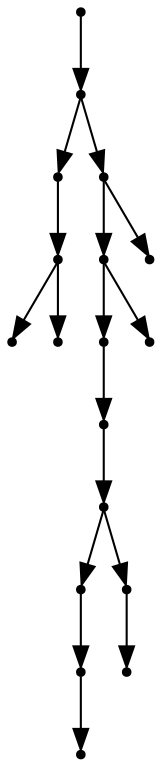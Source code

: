 digraph {
  17 [shape=point];
  16 [shape=point];
  3 [shape=point];
  2 [shape=point];
  0 [shape=point];
  1 [shape=point];
  15 [shape=point];
  13 [shape=point];
  11 [shape=point];
  10 [shape=point];
  9 [shape=point];
  6 [shape=point];
  5 [shape=point];
  4 [shape=point];
  8 [shape=point];
  7 [shape=point];
  12 [shape=point];
  14 [shape=point];
17 -> 16;
16 -> 3;
3 -> 2;
2 -> 0;
2 -> 1;
16 -> 15;
15 -> 13;
13 -> 11;
11 -> 10;
10 -> 9;
9 -> 6;
6 -> 5;
5 -> 4;
9 -> 8;
8 -> 7;
13 -> 12;
15 -> 14;
}
